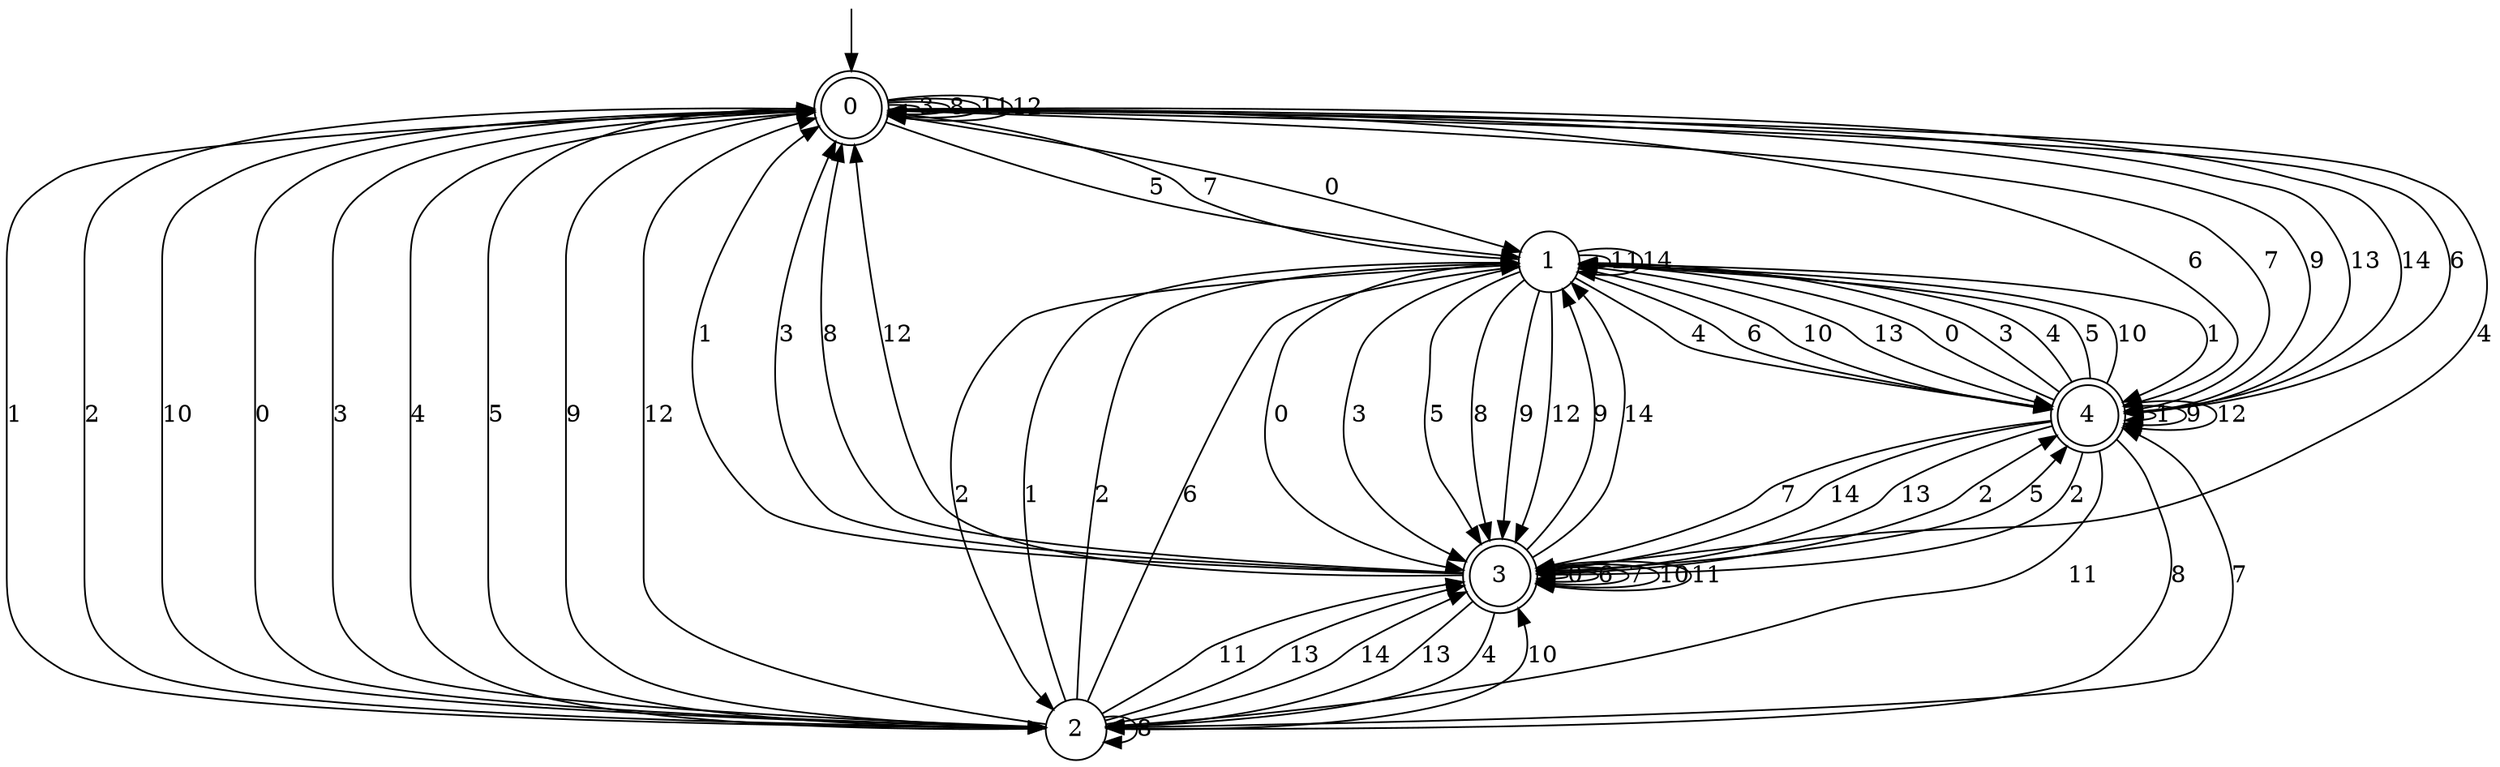 digraph g {

	s0 [shape="doublecircle" label="0"];
	s1 [shape="circle" label="1"];
	s2 [shape="circle" label="2"];
	s3 [shape="doublecircle" label="3"];
	s4 [shape="doublecircle" label="4"];
	s0 -> s1 [label="0"];
	s0 -> s2 [label="1"];
	s0 -> s2 [label="2"];
	s0 -> s0 [label="3"];
	s0 -> s3 [label="4"];
	s0 -> s1 [label="5"];
	s0 -> s4 [label="6"];
	s0 -> s4 [label="7"];
	s0 -> s0 [label="8"];
	s0 -> s4 [label="9"];
	s0 -> s2 [label="10"];
	s0 -> s0 [label="11"];
	s0 -> s0 [label="12"];
	s0 -> s4 [label="13"];
	s0 -> s4 [label="14"];
	s1 -> s3 [label="0"];
	s1 -> s4 [label="1"];
	s1 -> s2 [label="2"];
	s1 -> s3 [label="3"];
	s1 -> s4 [label="4"];
	s1 -> s3 [label="5"];
	s1 -> s4 [label="6"];
	s1 -> s0 [label="7"];
	s1 -> s3 [label="8"];
	s1 -> s3 [label="9"];
	s1 -> s4 [label="10"];
	s1 -> s1 [label="11"];
	s1 -> s3 [label="12"];
	s1 -> s4 [label="13"];
	s1 -> s1 [label="14"];
	s2 -> s0 [label="0"];
	s2 -> s1 [label="1"];
	s2 -> s1 [label="2"];
	s2 -> s0 [label="3"];
	s2 -> s0 [label="4"];
	s2 -> s0 [label="5"];
	s2 -> s1 [label="6"];
	s2 -> s4 [label="7"];
	s2 -> s2 [label="8"];
	s2 -> s0 [label="9"];
	s2 -> s3 [label="10"];
	s2 -> s3 [label="11"];
	s2 -> s0 [label="12"];
	s2 -> s3 [label="13"];
	s2 -> s3 [label="14"];
	s3 -> s3 [label="0"];
	s3 -> s0 [label="1"];
	s3 -> s4 [label="2"];
	s3 -> s0 [label="3"];
	s3 -> s2 [label="4"];
	s3 -> s4 [label="5"];
	s3 -> s3 [label="6"];
	s3 -> s3 [label="7"];
	s3 -> s0 [label="8"];
	s3 -> s1 [label="9"];
	s3 -> s3 [label="10"];
	s3 -> s3 [label="11"];
	s3 -> s0 [label="12"];
	s3 -> s2 [label="13"];
	s3 -> s1 [label="14"];
	s4 -> s1 [label="0"];
	s4 -> s4 [label="1"];
	s4 -> s3 [label="2"];
	s4 -> s1 [label="3"];
	s4 -> s1 [label="4"];
	s4 -> s1 [label="5"];
	s4 -> s0 [label="6"];
	s4 -> s3 [label="7"];
	s4 -> s2 [label="8"];
	s4 -> s4 [label="9"];
	s4 -> s1 [label="10"];
	s4 -> s2 [label="11"];
	s4 -> s4 [label="12"];
	s4 -> s3 [label="13"];
	s4 -> s3 [label="14"];

__start0 [label="" shape="none" width="0" height="0"];
__start0 -> s0;

}

